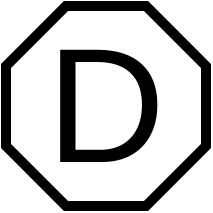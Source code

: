 <mxfile version="13.9.9" type="device"><diagram id="Z4SQXv3BHMRg2l1HJ-YB" name="Page-1"><mxGraphModel dx="1418" dy="449" grid="1" gridSize="10" guides="1" tooltips="1" connect="1" arrows="1" fold="1" page="1" pageScale="1" pageWidth="1169" pageHeight="827" math="0" shadow="0"><root><mxCell id="0"/><mxCell id="1" parent="0"/><mxCell id="esPDDVChy1MUrhczvop3-1" value="D" style="whiteSpace=wrap;html=1;shape=mxgraph.basic.octagon2;align=center;verticalAlign=middle;dx=15;strokeWidth=5;fontSize=82;" vertex="1" parent="1"><mxGeometry x="160" y="160" width="100" height="100" as="geometry"/></mxCell></root></mxGraphModel></diagram></mxfile>